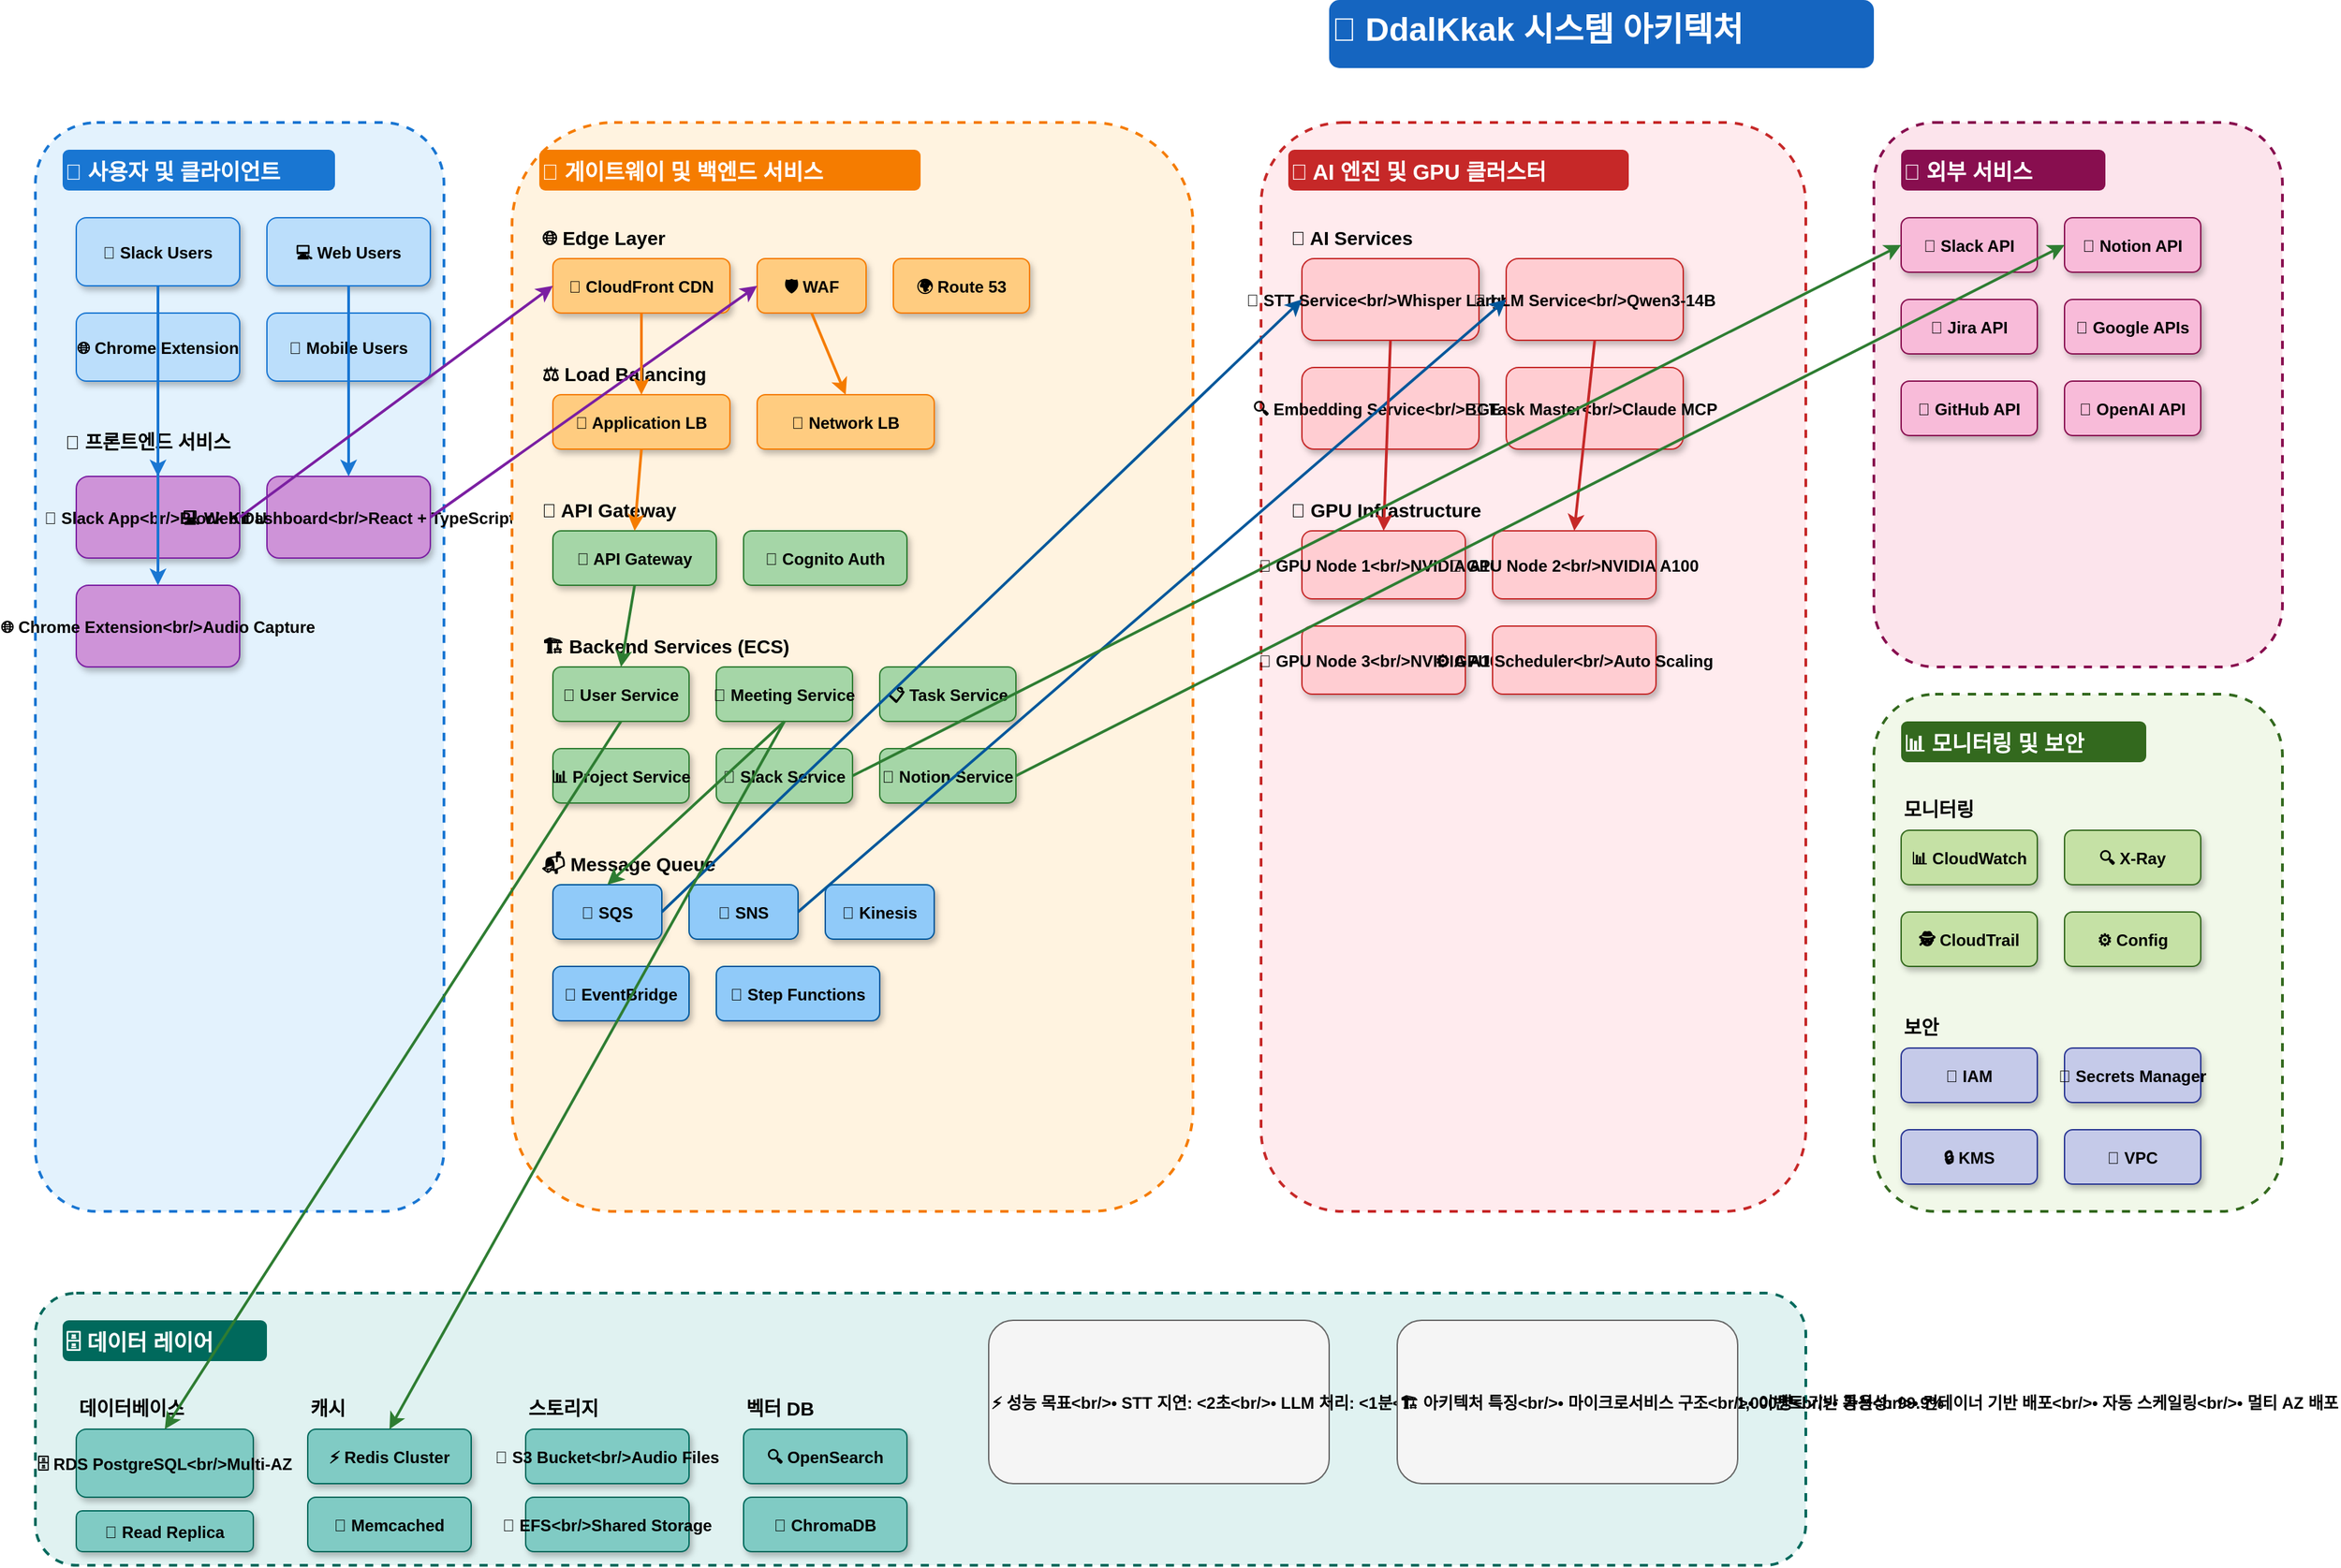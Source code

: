 <?xml version="1.0" encoding="UTF-8"?>
<mxfile>
  <diagram name="DdalKkak Clean Architecture">
    <mxGraphModel dx="2400" dy="1600" grid="1" gridSize="10" guides="1" tooltips="1" connect="1" arrows="1" fold="1" page="1" pageScale="1" pageWidth="2400" pageHeight="1600">
      <root>
        <mxCell id="0" />
        <mxCell id="1" parent="0" />
        
        <!-- 제목 -->
        <mxCell id="title" value="🚀 DdalKkak 시스템 아키텍처" style="text;fontSize=24;fontStyle=1;fillColor=#1565C0;fontColor=white;rounded=1;" vertex="1" parent="1">
          <mxGeometry x="1000" y="30" width="400" height="50" as="geometry" />
        </mxCell>
        
        <!-- 왼쪽 열: 사용자 및 프론트엔드 -->
        <mxCell id="left-column" value="" style="rounded=1;whiteSpace=wrap;html=1;fillColor=#e3f2fd;strokeColor=#1976d2;strokeWidth=2;dashed=1;" vertex="1" parent="1">
          <mxGeometry x="50" y="120" width="300" height="800" as="geometry" />
        </mxCell>
        <mxCell id="left-title" value="👥 사용자 및 클라이언트" style="text;fontSize=16;fontStyle=1;fillColor=#1976d2;fontColor=white;rounded=1;" vertex="1" parent="1">
          <mxGeometry x="70" y="140" width="200" height="30" as="geometry" />
        </mxCell>
        
        <!-- 사용자들 -->
        <mxCell id="slack-users" value="👤 Slack Users" style="rounded=1;fillColor=#bbdefb;strokeColor=#1976d2;fontStyle=1;shadow=1;" vertex="1" parent="1">
          <mxGeometry x="80" y="190" width="120" height="50" as="geometry" />
        </mxCell>
        <mxCell id="web-users" value="💻 Web Users" style="rounded=1;fillColor=#bbdefb;strokeColor=#1976d2;fontStyle=1;shadow=1;" vertex="1" parent="1">
          <mxGeometry x="220" y="190" width="120" height="50" as="geometry" />
        </mxCell>
        <mxCell id="chrome-users" value="🌐 Chrome Extension" style="rounded=1;fillColor=#bbdefb;strokeColor=#1976d2;fontStyle=1;shadow=1;" vertex="1" parent="1">
          <mxGeometry x="80" y="260" width="120" height="50" as="geometry" />
        </mxCell>
        <mxCell id="mobile-users" value="📱 Mobile Users" style="rounded=1;fillColor=#bbdefb;strokeColor=#1976d2;fontStyle=1;shadow=1;" vertex="1" parent="1">
          <mxGeometry x="220" y="260" width="120" height="50" as="geometry" />
        </mxCell>
        
        <!-- 프론트엔드 서비스 -->
        <mxCell id="frontend-title" value="🎨 프론트엔드 서비스" style="text;fontSize=14;fontStyle=1;" vertex="1" parent="1">
          <mxGeometry x="70" y="340" width="150" height="25" as="geometry" />
        </mxCell>
        <mxCell id="slack-app" value="📱 Slack App&lt;br/&gt;Block Kit UI" style="rounded=1;fillColor=#ce93d8;strokeColor=#7b1fa2;fontStyle=1;shadow=1;" vertex="1" parent="1">
          <mxGeometry x="80" y="380" width="120" height="60" as="geometry" />
        </mxCell>
        <mxCell id="web-dashboard" value="💻 Web Dashboard&lt;br/&gt;React + TypeScript" style="rounded=1;fillColor=#ce93d8;strokeColor=#7b1fa2;fontStyle=1;shadow=1;" vertex="1" parent="1">
          <mxGeometry x="220" y="380" width="120" height="60" as="geometry" />
        </mxCell>
        <mxCell id="chrome-ext" value="🌐 Chrome Extension&lt;br/&gt;Audio Capture" style="rounded=1;fillColor=#ce93d8;strokeColor=#7b1fa2;fontStyle=1;shadow=1;" vertex="1" parent="1">
          <mxGeometry x="80" y="460" width="120" height="60" as="geometry" />
        </mxCell>
        
        <!-- 중앙 열: 게이트웨이 및 백엔드 -->
        <mxCell id="center-column" value="" style="rounded=1;whiteSpace=wrap;html=1;fillColor=#fff3e0;strokeColor=#f57c00;strokeWidth=2;dashed=1;" vertex="1" parent="1">
          <mxGeometry x="400" y="120" width="500" height="800" as="geometry" />
        </mxCell>
        <mxCell id="center-title" value="🔀 게이트웨이 및 백엔드 서비스" style="text;fontSize=16;fontStyle=1;fillColor=#f57c00;fontColor=white;rounded=1;" vertex="1" parent="1">
          <mxGeometry x="420" y="140" width="280" height="30" as="geometry" />
        </mxCell>
        
        <!-- Edge Services -->
        <mxCell id="edge-title" value="🌐 Edge Layer" style="text;fontSize=14;fontStyle=1;" vertex="1" parent="1">
          <mxGeometry x="420" y="190" width="100" height="25" as="geometry" />
        </mxCell>
        <mxCell id="cloudfront" value="🔗 CloudFront CDN" style="rounded=1;fillColor=#ffcc80;strokeColor=#f57c00;fontStyle=1;shadow=1;" vertex="1" parent="1">
          <mxGeometry x="430" y="220" width="130" height="40" as="geometry" />
        </mxCell>
        <mxCell id="waf" value="🛡️ WAF" style="rounded=1;fillColor=#ffcc80;strokeColor=#f57c00;fontStyle=1;shadow=1;" vertex="1" parent="1">
          <mxGeometry x="580" y="220" width="80" height="40" as="geometry" />
        </mxCell>
        <mxCell id="route53" value="🌍 Route 53" style="rounded=1;fillColor=#ffcc80;strokeColor=#f57c00;fontStyle=1;shadow=1;" vertex="1" parent="1">
          <mxGeometry x="680" y="220" width="100" height="40" as="geometry" />
        </mxCell>
        
        <!-- Load Balancer -->
        <mxCell id="lb-title" value="⚖️ Load Balancing" style="text;fontSize=14;fontStyle=1;" vertex="1" parent="1">
          <mxGeometry x="420" y="290" width="140" height="25" as="geometry" />
        </mxCell>
        <mxCell id="alb" value="🔄 Application LB" style="rounded=1;fillColor=#ffcc80;strokeColor=#f57c00;fontStyle=1;shadow=1;" vertex="1" parent="1">
          <mxGeometry x="430" y="320" width="130" height="40" as="geometry" />
        </mxCell>
        <mxCell id="nlb" value="📡 Network LB" style="rounded=1;fillColor=#ffcc80;strokeColor=#f57c00;fontStyle=1;shadow=1;" vertex="1" parent="1">
          <mxGeometry x="580" y="320" width="130" height="40" as="geometry" />
        </mxCell>
        
        <!-- API Gateway -->
        <mxCell id="api-title" value="🔀 API Gateway" style="text;fontSize=14;fontStyle=1;" vertex="1" parent="1">
          <mxGeometry x="420" y="390" width="120" height="25" as="geometry" />
        </mxCell>
        <mxCell id="api-gateway" value="🚪 API Gateway" style="rounded=1;fillColor=#a5d6a7;strokeColor=#2e7d32;fontStyle=1;shadow=1;" vertex="1" parent="1">
          <mxGeometry x="430" y="420" width="120" height="40" as="geometry" />
        </mxCell>
        <mxCell id="cognito" value="🔐 Cognito Auth" style="rounded=1;fillColor=#a5d6a7;strokeColor=#2e7d32;fontStyle=1;shadow=1;" vertex="1" parent="1">
          <mxGeometry x="570" y="420" width="120" height="40" as="geometry" />
        </mxCell>
        
        <!-- Backend Services -->
        <mxCell id="backend-title" value="🏗️ Backend Services (ECS)" style="text;fontSize=14;fontStyle=1;" vertex="1" parent="1">
          <mxGeometry x="420" y="490" width="200" height="25" as="geometry" />
        </mxCell>
        <mxCell id="user-service" value="👤 User Service" style="rounded=1;fillColor=#a5d6a7;strokeColor=#2e7d32;fontStyle=1;shadow=1;" vertex="1" parent="1">
          <mxGeometry x="430" y="520" width="100" height="40" as="geometry" />
        </mxCell>
        <mxCell id="meeting-service" value="🎯 Meeting Service" style="rounded=1;fillColor=#a5d6a7;strokeColor=#2e7d32;fontStyle=1;shadow=1;" vertex="1" parent="1">
          <mxGeometry x="550" y="520" width="100" height="40" as="geometry" />
        </mxCell>
        <mxCell id="task-service" value="📋 Task Service" style="rounded=1;fillColor=#a5d6a7;strokeColor=#2e7d32;fontStyle=1;shadow=1;" vertex="1" parent="1">
          <mxGeometry x="670" y="520" width="100" height="40" as="geometry" />
        </mxCell>
        <mxCell id="project-service" value="📊 Project Service" style="rounded=1;fillColor=#a5d6a7;strokeColor=#2e7d32;fontStyle=1;shadow=1;" vertex="1" parent="1">
          <mxGeometry x="430" y="580" width="100" height="40" as="geometry" />
        </mxCell>
        <mxCell id="slack-service" value="📱 Slack Service" style="rounded=1;fillColor=#a5d6a7;strokeColor=#2e7d32;fontStyle=1;shadow=1;" vertex="1" parent="1">
          <mxGeometry x="550" y="580" width="100" height="40" as="geometry" />
        </mxCell>
        <mxCell id="notion-service" value="📝 Notion Service" style="rounded=1;fillColor=#a5d6a7;strokeColor=#2e7d32;fontStyle=1;shadow=1;" vertex="1" parent="1">
          <mxGeometry x="670" y="580" width="100" height="40" as="geometry" />
        </mxCell>
        
        <!-- Message Queue -->
        <mxCell id="queue-title" value="📬 Message Queue" style="text;fontSize=14;fontStyle=1;" vertex="1" parent="1">
          <mxGeometry x="420" y="650" width="140" height="25" as="geometry" />
        </mxCell>
        <mxCell id="sqs" value="📨 SQS" style="rounded=1;fillColor=#90caf9;strokeColor=#01579b;fontStyle=1;shadow=1;" vertex="1" parent="1">
          <mxGeometry x="430" y="680" width="80" height="40" as="geometry" />
        </mxCell>
        <mxCell id="sns" value="📢 SNS" style="rounded=1;fillColor=#90caf9;strokeColor=#01579b;fontStyle=1;shadow=1;" vertex="1" parent="1">
          <mxGeometry x="530" y="680" width="80" height="40" as="geometry" />
        </mxCell>
        <mxCell id="kinesis" value="🌊 Kinesis" style="rounded=1;fillColor=#90caf9;strokeColor=#01579b;fontStyle=1;shadow=1;" vertex="1" parent="1">
          <mxGeometry x="630" y="680" width="80" height="40" as="geometry" />
        </mxCell>
        <mxCell id="eventbridge" value="🔄 EventBridge" style="rounded=1;fillColor=#90caf9;strokeColor=#01579b;fontStyle=1;shadow=1;" vertex="1" parent="1">
          <mxGeometry x="430" y="740" width="100" height="40" as="geometry" />
        </mxCell>
        <mxCell id="stepfunctions" value="🔗 Step Functions" style="rounded=1;fillColor=#90caf9;strokeColor=#01579b;fontStyle=1;shadow=1;" vertex="1" parent="1">
          <mxGeometry x="550" y="740" width="120" height="40" as="geometry" />
        </mxCell>
        
        <!-- 오른쪽 열: AI 엔진 및 GPU -->
        <mxCell id="right-column" value="" style="rounded=1;whiteSpace=wrap;html=1;fillColor=#ffebee;strokeColor=#c62828;strokeWidth=2;dashed=1;" vertex="1" parent="1">
          <mxGeometry x="950" y="120" width="400" height="800" as="geometry" />
        </mxCell>
        <mxCell id="right-title" value="🤖 AI 엔진 및 GPU 클러스터" style="text;fontSize=16;fontStyle=1;fillColor=#c62828;fontColor=white;rounded=1;" vertex="1" parent="1">
          <mxGeometry x="970" y="140" width="250" height="30" as="geometry" />
        </mxCell>
        
        <!-- AI Services -->
        <mxCell id="ai-title" value="🤖 AI Services" style="text;fontSize=14;fontStyle=1;" vertex="1" parent="1">
          <mxGeometry x="970" y="190" width="100" height="25" as="geometry" />
        </mxCell>
        <mxCell id="stt-service" value="🎤 STT Service&lt;br/&gt;Whisper Large-v3" style="rounded=1;fillColor=#ffcdd2;strokeColor=#c62828;fontStyle=1;shadow=1;" vertex="1" parent="1">
          <mxGeometry x="980" y="220" width="130" height="60" as="geometry" />
        </mxCell>
        <mxCell id="llm-service" value="🧠 LLM Service&lt;br/&gt;Qwen3-14B" style="rounded=1;fillColor=#ffcdd2;strokeColor=#c62828;fontStyle=1;shadow=1;" vertex="1" parent="1">
          <mxGeometry x="1130" y="220" width="130" height="60" as="geometry" />
        </mxCell>
        <mxCell id="embedding-service" value="🔍 Embedding Service&lt;br/&gt;BGE M3" style="rounded=1;fillColor=#ffcdd2;strokeColor=#c62828;fontStyle=1;shadow=1;" vertex="1" parent="1">
          <mxGeometry x="980" y="300" width="130" height="60" as="geometry" />
        </mxCell>
        <mxCell id="task-master" value="🎯 Task Master&lt;br/&gt;Claude MCP" style="rounded=1;fillColor=#ffcdd2;strokeColor=#c62828;fontStyle=1;shadow=1;" vertex="1" parent="1">
          <mxGeometry x="1130" y="300" width="130" height="60" as="geometry" />
        </mxCell>
        
        <!-- GPU Infrastructure -->
        <mxCell id="gpu-title" value="🚀 GPU Infrastructure" style="text;fontSize=14;fontStyle=1;" vertex="1" parent="1">
          <mxGeometry x="970" y="390" width="150" height="25" as="geometry" />
        </mxCell>
        <mxCell id="gpu-node1" value="🚀 GPU Node 1&lt;br/&gt;NVIDIA A100" style="rounded=1;fillColor=#ffcdd2;strokeColor=#c62828;fontStyle=1;shadow=1;" vertex="1" parent="1">
          <mxGeometry x="980" y="420" width="120" height="50" as="geometry" />
        </mxCell>
        <mxCell id="gpu-node2" value="🚀 GPU Node 2&lt;br/&gt;NVIDIA A100" style="rounded=1;fillColor=#ffcdd2;strokeColor=#c62828;fontStyle=1;shadow=1;" vertex="1" parent="1">
          <mxGeometry x="1120" y="420" width="120" height="50" as="geometry" />
        </mxCell>
        <mxCell id="gpu-node3" value="🚀 GPU Node 3&lt;br/&gt;NVIDIA A100" style="rounded=1;fillColor=#ffcdd2;strokeColor=#c62828;fontStyle=1;shadow=1;" vertex="1" parent="1">
          <mxGeometry x="980" y="490" width="120" height="50" as="geometry" />
        </mxCell>
        <mxCell id="gpu-scheduler" value="⚙️ GPU Scheduler&lt;br/&gt;Auto Scaling" style="rounded=1;fillColor=#ffcdd2;strokeColor=#c62828;fontStyle=1;shadow=1;" vertex="1" parent="1">
          <mxGeometry x="1120" y="490" width="120" height="50" as="geometry" />
        </mxCell>
        
        <!-- 맨 아래: 데이터 레이어 -->
        <mxCell id="data-layer" value="" style="rounded=1;whiteSpace=wrap;html=1;fillColor=#e0f2f1;strokeColor=#00695c;strokeWidth=2;dashed=1;" vertex="1" parent="1">
          <mxGeometry x="50" y="980" width="1300" height="200" as="geometry" />
        </mxCell>
        <mxCell id="data-title" value="🗄️ 데이터 레이어" style="text;fontSize=16;fontStyle=1;fillColor=#00695c;fontColor=white;rounded=1;" vertex="1" parent="1">
          <mxGeometry x="70" y="1000" width="150" height="30" as="geometry" />
        </mxCell>
        
        <!-- Primary Database -->
        <mxCell id="db-title" value="데이터베이스" style="text;fontSize=14;fontStyle=1;" vertex="1" parent="1">
          <mxGeometry x="80" y="1050" width="100" height="20" as="geometry" />
        </mxCell>
        <mxCell id="rds" value="🗄️ RDS PostgreSQL&lt;br/&gt;Multi-AZ" style="rounded=1;fillColor=#80cbc4;strokeColor=#00695c;fontStyle=1;shadow=1;" vertex="1" parent="1">
          <mxGeometry x="80" y="1080" width="130" height="50" as="geometry" />
        </mxCell>
        <mxCell id="rds-replica" value="🔄 Read Replica" style="rounded=1;fillColor=#80cbc4;strokeColor=#00695c;fontStyle=1;shadow=1;" vertex="1" parent="1">
          <mxGeometry x="80" y="1140" width="130" height="30" as="geometry" />
        </mxCell>
        
        <!-- Cache -->
        <mxCell id="cache-title" value="캐시" style="text;fontSize=14;fontStyle=1;" vertex="1" parent="1">
          <mxGeometry x="250" y="1050" width="50" height="20" as="geometry" />
        </mxCell>
        <mxCell id="redis" value="⚡ Redis Cluster" style="rounded=1;fillColor=#80cbc4;strokeColor=#00695c;fontStyle=1;shadow=1;" vertex="1" parent="1">
          <mxGeometry x="250" y="1080" width="120" height="40" as="geometry" />
        </mxCell>
        <mxCell id="memcached" value="💾 Memcached" style="rounded=1;fillColor=#80cbc4;strokeColor=#00695c;fontStyle=1;shadow=1;" vertex="1" parent="1">
          <mxGeometry x="250" y="1130" width="120" height="40" as="geometry" />
        </mxCell>
        
        <!-- Storage -->
        <mxCell id="storage-title" value="스토리지" style="text;fontSize=14;fontStyle=1;" vertex="1" parent="1">
          <mxGeometry x="410" y="1050" width="80" height="20" as="geometry" />
        </mxCell>
        <mxCell id="s3" value="📁 S3 Bucket&lt;br/&gt;Audio Files" style="rounded=1;fillColor=#80cbc4;strokeColor=#00695c;fontStyle=1;shadow=1;" vertex="1" parent="1">
          <mxGeometry x="410" y="1080" width="120" height="40" as="geometry" />
        </mxCell>
        <mxCell id="efs" value="📂 EFS&lt;br/&gt;Shared Storage" style="rounded=1;fillColor=#80cbc4;strokeColor=#00695c;fontStyle=1;shadow=1;" vertex="1" parent="1">
          <mxGeometry x="410" y="1130" width="120" height="40" as="geometry" />
        </mxCell>
        
        <!-- Vector DB -->
        <mxCell id="vector-title" value="벡터 DB" style="text;fontSize=14;fontStyle=1;" vertex="1" parent="1">
          <mxGeometry x="570" y="1050" width="80" height="20" as="geometry" />
        </mxCell>
        <mxCell id="opensearch" value="🔍 OpenSearch" style="rounded=1;fillColor=#80cbc4;strokeColor=#00695c;fontStyle=1;shadow=1;" vertex="1" parent="1">
          <mxGeometry x="570" y="1080" width="120" height="40" as="geometry" />
        </mxCell>
        <mxCell id="chroma" value="🎨 ChromaDB" style="rounded=1;fillColor=#80cbc4;strokeColor=#00695c;fontStyle=1;shadow=1;" vertex="1" parent="1">
          <mxGeometry x="570" y="1130" width="120" height="40" as="geometry" />
        </mxCell>
        
        <!-- 맨 오른쪽: 외부 서비스 및 모니터링 -->
        <mxCell id="external-layer" value="" style="rounded=1;whiteSpace=wrap;html=1;fillColor=#fce4ec;strokeColor=#880e4f;strokeWidth=2;dashed=1;" vertex="1" parent="1">
          <mxGeometry x="1400" y="120" width="300" height="400" as="geometry" />
        </mxCell>
        <mxCell id="external-title" value="🔗 외부 서비스" style="text;fontSize=16;fontStyle=1;fillColor=#880e4f;fontColor=white;rounded=1;" vertex="1" parent="1">
          <mxGeometry x="1420" y="140" width="150" height="30" as="geometry" />
        </mxCell>
        
        <mxCell id="slack-api" value="📱 Slack API" style="rounded=1;fillColor=#f8bbd9;strokeColor=#880e4f;fontStyle=1;shadow=1;" vertex="1" parent="1">
          <mxGeometry x="1420" y="190" width="100" height="40" as="geometry" />
        </mxCell>
        <mxCell id="notion-api" value="📝 Notion API" style="rounded=1;fillColor=#f8bbd9;strokeColor=#880e4f;fontStyle=1;shadow=1;" vertex="1" parent="1">
          <mxGeometry x="1540" y="190" width="100" height="40" as="geometry" />
        </mxCell>
        <mxCell id="jira-api" value="🎯 Jira API" style="rounded=1;fillColor=#f8bbd9;strokeColor=#880e4f;fontStyle=1;shadow=1;" vertex="1" parent="1">
          <mxGeometry x="1420" y="250" width="100" height="40" as="geometry" />
        </mxCell>
        <mxCell id="google-api" value="📅 Google APIs" style="rounded=1;fillColor=#f8bbd9;strokeColor=#880e4f;fontStyle=1;shadow=1;" vertex="1" parent="1">
          <mxGeometry x="1540" y="250" width="100" height="40" as="geometry" />
        </mxCell>
        <mxCell id="github-api" value="🐙 GitHub API" style="rounded=1;fillColor=#f8bbd9;strokeColor=#880e4f;fontStyle=1;shadow=1;" vertex="1" parent="1">
          <mxGeometry x="1420" y="310" width="100" height="40" as="geometry" />
        </mxCell>
        <mxCell id="openai-api" value="🤖 OpenAI API" style="rounded=1;fillColor=#f8bbd9;strokeColor=#880e4f;fontStyle=1;shadow=1;" vertex="1" parent="1">
          <mxGeometry x="1540" y="310" width="100" height="40" as="geometry" />
        </mxCell>
        
        <!-- 모니터링 -->
        <mxCell id="monitoring-layer" value="" style="rounded=1;whiteSpace=wrap;html=1;fillColor=#f1f8e9;strokeColor=#33691e;strokeWidth=2;dashed=1;" vertex="1" parent="1">
          <mxGeometry x="1400" y="540" width="300" height="380" as="geometry" />
        </mxCell>
        <mxCell id="monitoring-title" value="📊 모니터링 및 보안" style="text;fontSize=16;fontStyle=1;fillColor=#33691e;fontColor=white;rounded=1;" vertex="1" parent="1">
          <mxGeometry x="1420" y="560" width="180" height="30" as="geometry" />
        </mxCell>
        
        <mxCell id="monitoring-subtitle" value="모니터링" style="text;fontSize=14;fontStyle=1;" vertex="1" parent="1">
          <mxGeometry x="1420" y="610" width="80" height="20" as="geometry" />
        </mxCell>
        <mxCell id="cloudwatch" value="📊 CloudWatch" style="rounded=1;fillColor=#c5e1a5;strokeColor=#33691e;fontStyle=1;shadow=1;" vertex="1" parent="1">
          <mxGeometry x="1420" y="640" width="100" height="40" as="geometry" />
        </mxCell>
        <mxCell id="xray" value="🔍 X-Ray" style="rounded=1;fillColor=#c5e1a5;strokeColor=#33691e;fontStyle=1;shadow=1;" vertex="1" parent="1">
          <mxGeometry x="1540" y="640" width="100" height="40" as="geometry" />
        </mxCell>
        <mxCell id="cloudtrail" value="🕵️ CloudTrail" style="rounded=1;fillColor=#c5e1a5;strokeColor=#33691e;fontStyle=1;shadow=1;" vertex="1" parent="1">
          <mxGeometry x="1420" y="700" width="100" height="40" as="geometry" />
        </mxCell>
        <mxCell id="config" value="⚙️ Config" style="rounded=1;fillColor=#c5e1a5;strokeColor=#33691e;fontStyle=1;shadow=1;" vertex="1" parent="1">
          <mxGeometry x="1540" y="700" width="100" height="40" as="geometry" />
        </mxCell>
        
        <mxCell id="security-subtitle" value="보안" style="text;fontSize=14;fontStyle=1;" vertex="1" parent="1">
          <mxGeometry x="1420" y="770" width="50" height="20" as="geometry" />
        </mxCell>
        <mxCell id="iam" value="🔐 IAM" style="rounded=1;fillColor=#c5cae9;strokeColor=#283593;fontStyle=1;shadow=1;" vertex="1" parent="1">
          <mxGeometry x="1420" y="800" width="100" height="40" as="geometry" />
        </mxCell>
        <mxCell id="secrets-manager" value="🔑 Secrets Manager" style="rounded=1;fillColor=#c5cae9;strokeColor=#283593;fontStyle=1;shadow=1;" vertex="1" parent="1">
          <mxGeometry x="1540" y="800" width="100" height="40" as="geometry" />
        </mxCell>
        <mxCell id="kms" value="🔒 KMS" style="rounded=1;fillColor=#c5cae9;strokeColor=#283593;fontStyle=1;shadow=1;" vertex="1" parent="1">
          <mxGeometry x="1420" y="860" width="100" height="40" as="geometry" />
        </mxCell>
        <mxCell id="vpc" value="🏢 VPC" style="rounded=1;fillColor=#c5cae9;strokeColor=#283593;fontStyle=1;shadow=1;" vertex="1" parent="1">
          <mxGeometry x="1540" y="860" width="100" height="40" as="geometry" />
        </mxCell>
        
        <!-- 깔끔한 연결선들 -->
        
        <!-- 사용자 → 프론트엔드 (수직선) -->
        <mxCell id="conn1" value="" style="endArrow=classic;html=1;strokeColor=#1976d2;strokeWidth=2;exitX=0.5;exitY=1;entryX=0.5;entryY=0;" edge="1" parent="1" source="slack-users" target="slack-app">
          <mxGeometry relative="1" as="geometry" />
        </mxCell>
        <mxCell id="conn2" value="" style="endArrow=classic;html=1;strokeColor=#1976d2;strokeWidth=2;exitX=0.5;exitY=1;entryX=0.5;entryY=0;" edge="1" parent="1" source="web-users" target="web-dashboard">
          <mxGeometry relative="1" as="geometry" />
        </mxCell>
        <mxCell id="conn3" value="" style="endArrow=classic;html=1;strokeColor=#1976d2;strokeWidth=2;exitX=0.5;exitY=1;entryX=0.5;entryY=0;" edge="1" parent="1" source="chrome-users" target="chrome-ext">
          <mxGeometry relative="1" as="geometry" />
        </mxCell>
        
        <!-- 프론트엔드 → Edge (수평선) -->
        <mxCell id="conn4" value="" style="endArrow=classic;html=1;strokeColor=#7b1fa2;strokeWidth=2;exitX=1;exitY=0.5;entryX=0;entryY=0.5;" edge="1" parent="1" source="slack-app" target="cloudfront">
          <mxGeometry relative="1" as="geometry" />
        </mxCell>
        <mxCell id="conn5" value="" style="endArrow=classic;html=1;strokeColor=#7b1fa2;strokeWidth=2;exitX=1;exitY=0.5;entryX=0;entryY=0.5;" edge="1" parent="1" source="web-dashboard" target="waf">
          <mxGeometry relative="1" as="geometry" />
        </mxCell>
        
        <!-- Edge → Load Balancer (수직선) -->
        <mxCell id="conn6" value="" style="endArrow=classic;html=1;strokeColor=#f57c00;strokeWidth=2;exitX=0.5;exitY=1;entryX=0.5;entryY=0;" edge="1" parent="1" source="cloudfront" target="alb">
          <mxGeometry relative="1" as="geometry" />
        </mxCell>
        <mxCell id="conn7" value="" style="endArrow=classic;html=1;strokeColor=#f57c00;strokeWidth=2;exitX=0.5;exitY=1;entryX=0.5;entryY=0;" edge="1" parent="1" source="waf" target="nlb">
          <mxGeometry relative="1" as="geometry" />
        </mxCell>
        
        <!-- Load Balancer → API Gateway (수직선) -->
        <mxCell id="conn8" value="" style="endArrow=classic;html=1;strokeColor=#f57c00;strokeWidth=2;exitX=0.5;exitY=1;entryX=0.5;entryY=0;" edge="1" parent="1" source="alb" target="api-gateway">
          <mxGeometry relative="1" as="geometry" />
        </mxCell>
        
        <!-- API Gateway → Backend Services (수직선) -->
        <mxCell id="conn9" value="" style="endArrow=classic;html=1;strokeColor=#2e7d32;strokeWidth=2;exitX=0.5;exitY=1;entryX=0.5;entryY=0;" edge="1" parent="1" source="api-gateway" target="user-service">
          <mxGeometry relative="1" as="geometry" />
        </mxCell>
        
        <!-- Backend Services → Queue (수직선) -->
        <mxCell id="conn10" value="" style="endArrow=classic;html=1;strokeColor=#2e7d32;strokeWidth=2;exitX=0.5;exitY=1;entryX=0.5;entryY=0;" edge="1" parent="1" source="meeting-service" target="sqs">
          <mxGeometry relative="1" as="geometry" />
        </mxCell>
        
        <!-- Queue → AI Services (수평선) -->
        <mxCell id="conn11" value="" style="endArrow=classic;html=1;strokeColor=#01579b;strokeWidth=2;exitX=1;exitY=0.5;entryX=0;entryY=0.5;" edge="1" parent="1" source="sqs" target="stt-service">
          <mxGeometry relative="1" as="geometry" />
        </mxCell>
        <mxCell id="conn12" value="" style="endArrow=classic;html=1;strokeColor=#01579b;strokeWidth=2;exitX=1;exitY=0.5;entryX=0;entryY=0.5;" edge="1" parent="1" source="sns" target="llm-service">
          <mxGeometry relative="1" as="geometry" />
        </mxCell>
        
        <!-- AI Services → GPU (수직선) -->
        <mxCell id="conn13" value="" style="endArrow=classic;html=1;strokeColor=#c62828;strokeWidth=2;exitX=0.5;exitY=1;entryX=0.5;entryY=0;" edge="1" parent="1" source="stt-service" target="gpu-node1">
          <mxGeometry relative="1" as="geometry" />
        </mxCell>
        <mxCell id="conn14" value="" style="endArrow=classic;html=1;strokeColor=#c62828;strokeWidth=2;exitX=0.5;exitY=1;entryX=0.5;entryY=0;" edge="1" parent="1" source="llm-service" target="gpu-node2">
          <mxGeometry relative="1" as="geometry" />
        </mxCell>
        
        <!-- Backend → Database (수직선) -->
        <mxCell id="conn15" value="" style="endArrow=classic;html=1;strokeColor=#2e7d32;strokeWidth=2;exitX=0.5;exitY=1;entryX=0.5;entryY=0;" edge="1" parent="1" source="user-service" target="rds">
          <mxGeometry relative="1" as="geometry" />
        </mxCell>
        <mxCell id="conn16" value="" style="endArrow=classic;html=1;strokeColor=#2e7d32;strokeWidth=2;exitX=0.5;exitY=1;entryX=0.5;entryY=0;" edge="1" parent="1" source="meeting-service" target="redis">
          <mxGeometry relative="1" as="geometry" />
        </mxCell>
        
        <!-- Backend → External Services (수평선) -->
        <mxCell id="conn17" value="" style="endArrow=classic;html=1;strokeColor=#2e7d32;strokeWidth=2;exitX=1;exitY=0.5;entryX=0;entryY=0.5;" edge="1" parent="1" source="slack-service" target="slack-api">
          <mxGeometry relative="1" as="geometry" />
        </mxCell>
        <mxCell id="conn18" value="" style="endArrow=classic;html=1;strokeColor=#2e7d32;strokeWidth=2;exitX=1;exitY=0.5;entryX=0;entryY=0.5;" edge="1" parent="1" source="notion-service" target="notion-api">
          <mxGeometry relative="1" as="geometry" />
        </mxCell>
        
        <!-- 성능 정보 -->
        <mxCell id="performance-info" value="⚡ 성능 목표&lt;br/&gt;• STT 지연: &lt;2초&lt;br/&gt;• LLM 처리: &lt;1분&lt;br/&gt;• 전체 워크플로우: &lt;3분&lt;br/&gt;• 동시 사용자: 1,000명&lt;br/&gt;• 가용성: 99.9%" style="rounded=1;fillColor=#f5f5f5;strokeColor=#666666;fontStyle=1;align=left;" vertex="1" parent="1">
          <mxGeometry x="750" y="1000" width="250" height="120" as="geometry" />
        </mxCell>
        
        <!-- 아키텍처 특징 -->
        <mxCell id="architecture-info" value="🏗️ 아키텍처 특징&lt;br/&gt;• 마이크로서비스 구조&lt;br/&gt;• 이벤트 기반 통신&lt;br/&gt;• 컨테이너 기반 배포&lt;br/&gt;• 자동 스케일링&lt;br/&gt;• 멀티 AZ 배포" style="rounded=1;fillColor=#f5f5f5;strokeColor=#666666;fontStyle=1;align=left;" vertex="1" parent="1">
          <mxGeometry x="1050" y="1000" width="250" height="120" as="geometry" />
        </mxCell>
        
      </root>
    </mxGraphModel>
  </diagram>
</mxfile>